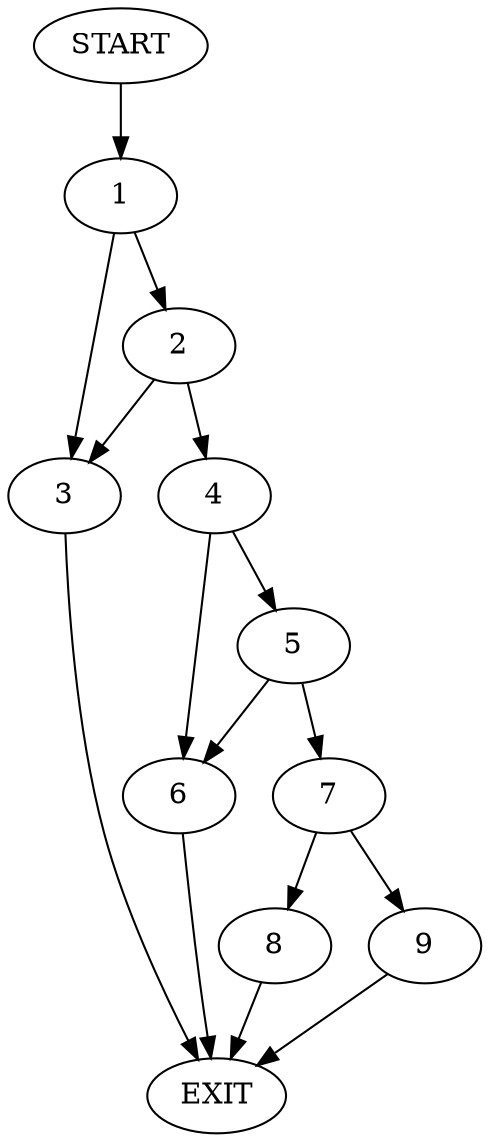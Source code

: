 digraph {
0 [label="START"]
10 [label="EXIT"]
0 -> 1
1 -> 2
1 -> 3
2 -> 3
2 -> 4
3 -> 10
4 -> 5
4 -> 6
5 -> 7
5 -> 6
6 -> 10
7 -> 8
7 -> 9
8 -> 10
9 -> 10
}
